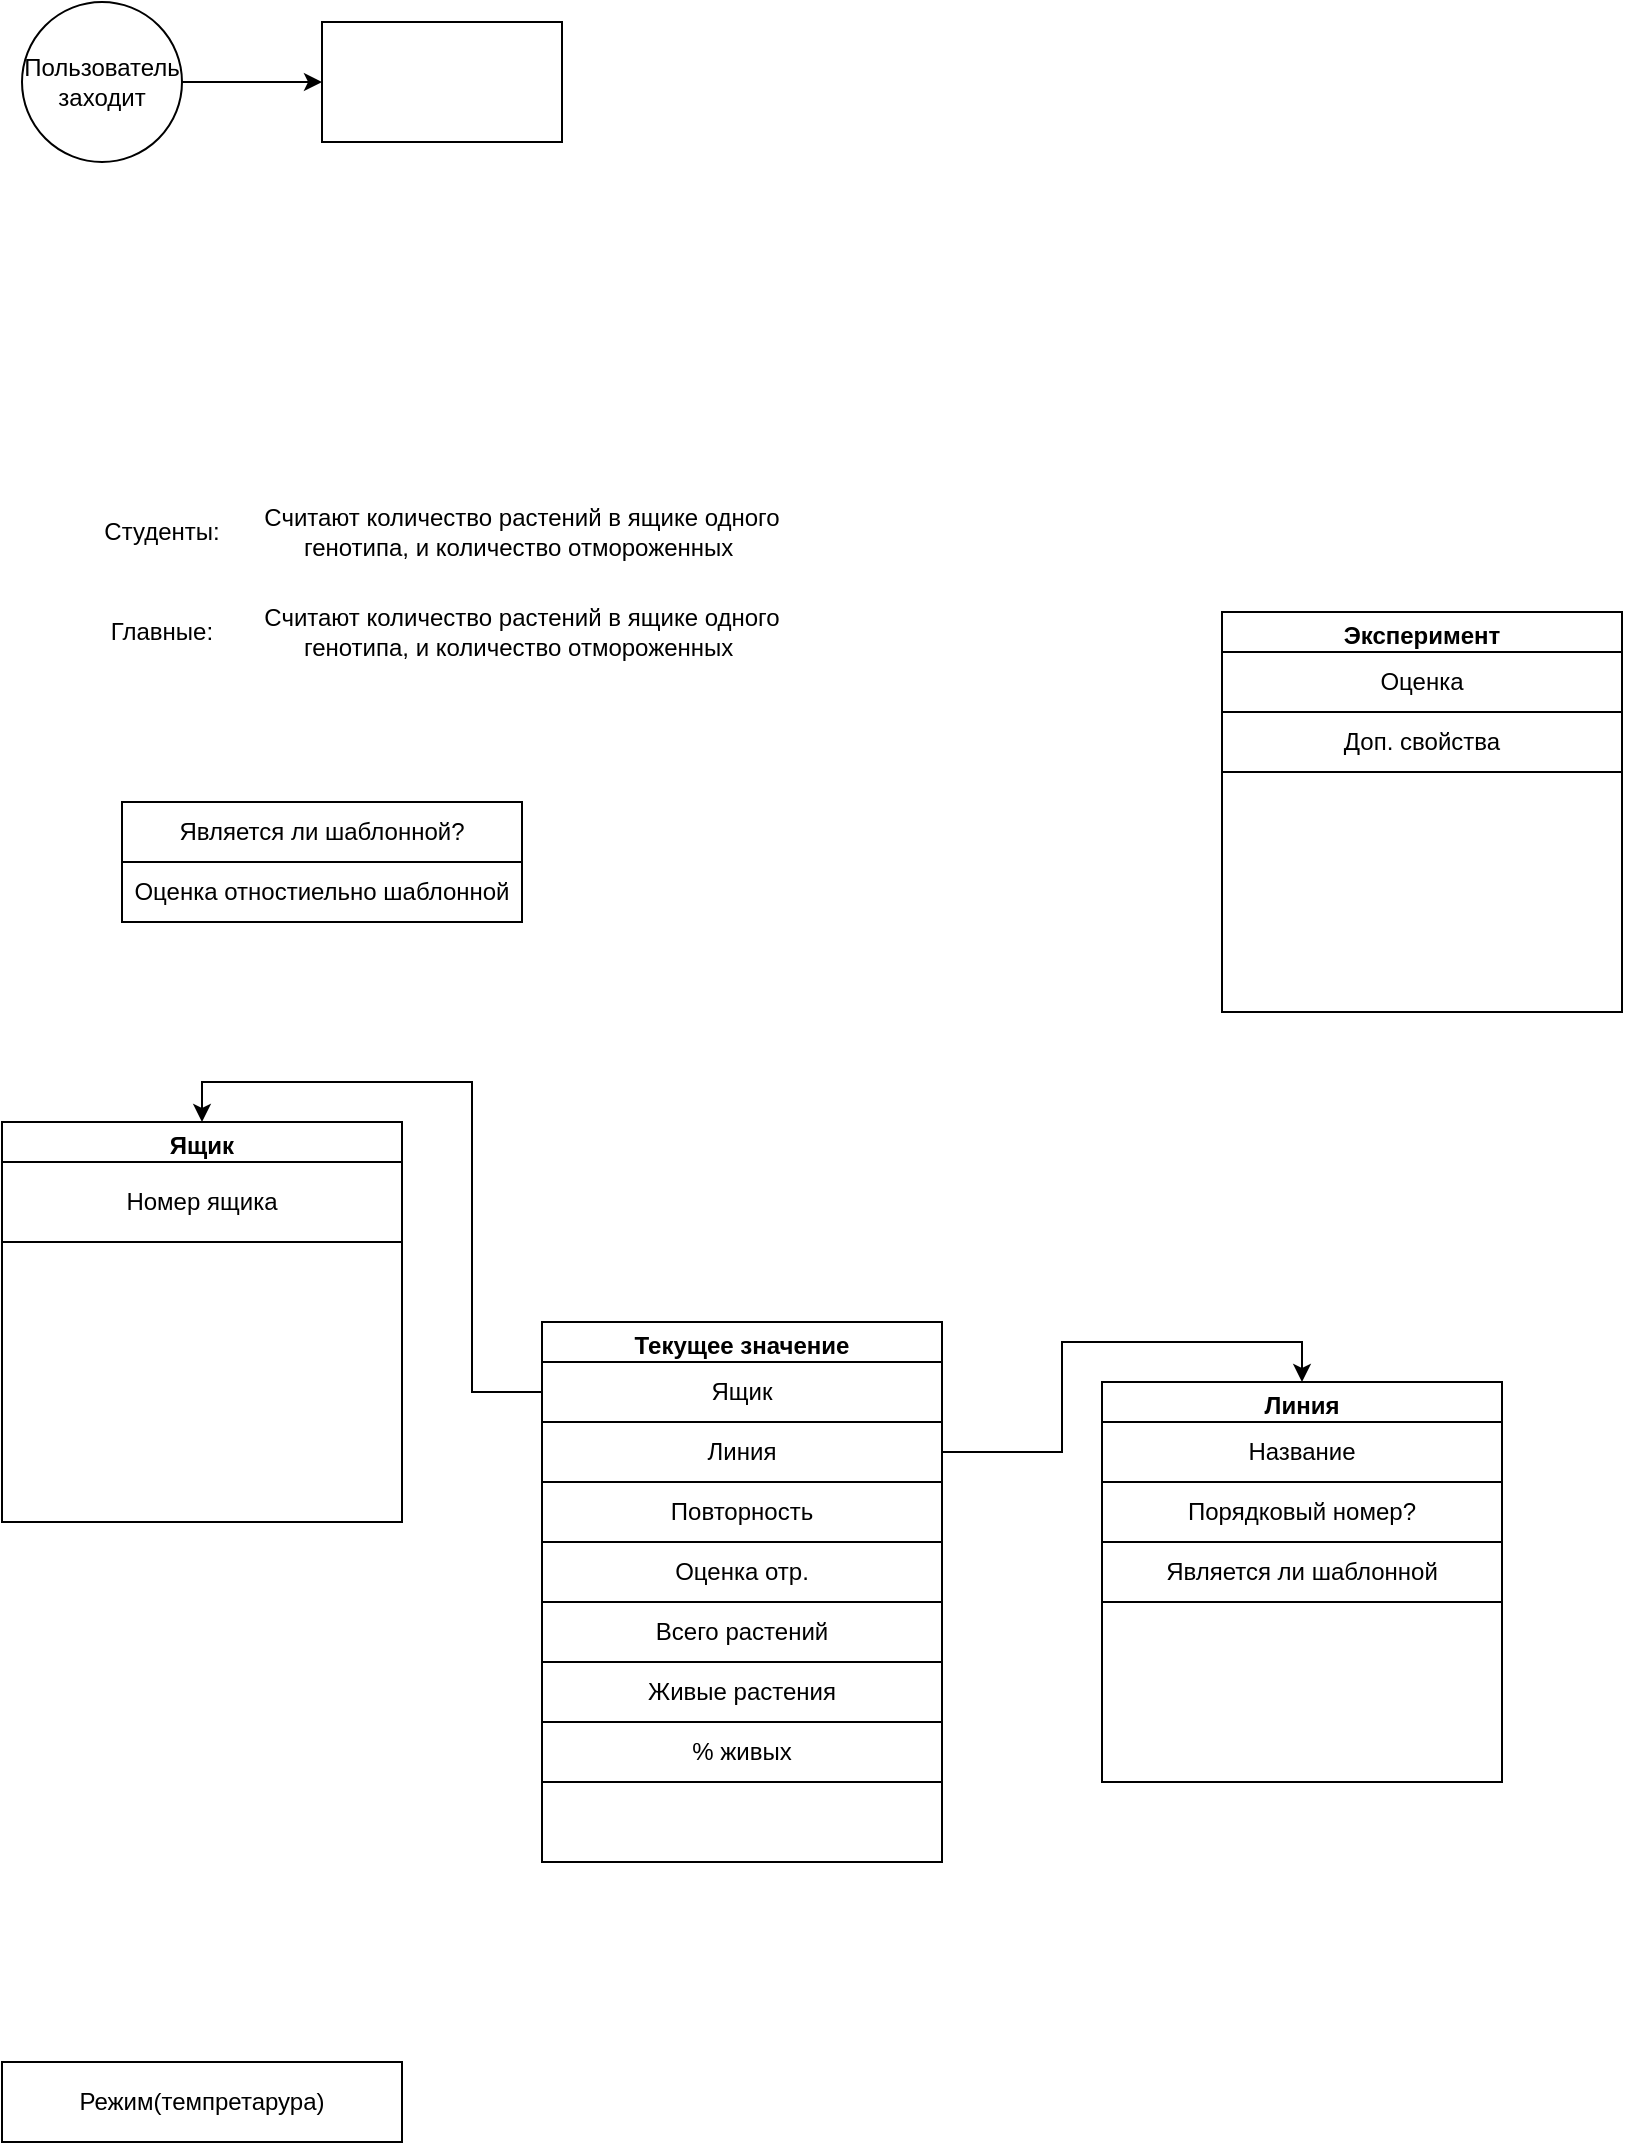 <mxfile version="23.0.2" type="github">
  <diagram name="Страница — 1" id="YAEtq28-chyO94Poa2OC">
    <mxGraphModel dx="1066" dy="672" grid="1" gridSize="10" guides="1" tooltips="1" connect="1" arrows="1" fold="1" page="1" pageScale="1" pageWidth="827" pageHeight="1169" math="0" shadow="0">
      <root>
        <mxCell id="0" />
        <mxCell id="1" parent="0" />
        <mxCell id="zbwAHKaqkKXnbk_BlWzs-1" value="" style="rounded=0;whiteSpace=wrap;html=1;" parent="1" vertex="1">
          <mxGeometry x="170" y="90" width="120" height="60" as="geometry" />
        </mxCell>
        <mxCell id="zbwAHKaqkKXnbk_BlWzs-2" value="Студенты:" style="text;html=1;strokeColor=none;fillColor=none;align=center;verticalAlign=middle;whiteSpace=wrap;rounded=0;" parent="1" vertex="1">
          <mxGeometry x="60" y="330" width="60" height="30" as="geometry" />
        </mxCell>
        <mxCell id="zbwAHKaqkKXnbk_BlWzs-3" value="Главные:" style="text;html=1;strokeColor=none;fillColor=none;align=center;verticalAlign=middle;whiteSpace=wrap;rounded=0;" parent="1" vertex="1">
          <mxGeometry x="60" y="380" width="60" height="30" as="geometry" />
        </mxCell>
        <mxCell id="zbwAHKaqkKXnbk_BlWzs-4" value="Считают количество растений в ящике одного генотипа, и количество отмороженных&amp;nbsp;" style="text;html=1;strokeColor=none;fillColor=none;align=center;verticalAlign=middle;whiteSpace=wrap;rounded=0;" parent="1" vertex="1">
          <mxGeometry x="120" y="330" width="300" height="30" as="geometry" />
        </mxCell>
        <mxCell id="zbwAHKaqkKXnbk_BlWzs-5" value="Считают количество растений в ящике одного генотипа, и количество отмороженных&amp;nbsp;" style="text;html=1;strokeColor=none;fillColor=none;align=center;verticalAlign=middle;whiteSpace=wrap;rounded=0;" parent="1" vertex="1">
          <mxGeometry x="120" y="380" width="300" height="30" as="geometry" />
        </mxCell>
        <mxCell id="zbwAHKaqkKXnbk_BlWzs-7" style="edgeStyle=orthogonalEdgeStyle;rounded=0;orthogonalLoop=1;jettySize=auto;html=1;entryX=0;entryY=0.5;entryDx=0;entryDy=0;" parent="1" source="zbwAHKaqkKXnbk_BlWzs-6" target="zbwAHKaqkKXnbk_BlWzs-1" edge="1">
          <mxGeometry relative="1" as="geometry" />
        </mxCell>
        <mxCell id="zbwAHKaqkKXnbk_BlWzs-6" value="Пользователь заходит" style="ellipse;whiteSpace=wrap;html=1;aspect=fixed;" parent="1" vertex="1">
          <mxGeometry x="20" y="80" width="80" height="80" as="geometry" />
        </mxCell>
        <mxCell id="zbwAHKaqkKXnbk_BlWzs-8" value="Ящик" style="swimlane;whiteSpace=wrap;html=1;" parent="1" vertex="1">
          <mxGeometry x="10" y="640" width="200" height="200" as="geometry" />
        </mxCell>
        <mxCell id="zbwAHKaqkKXnbk_BlWzs-41" value="Номер ящика" style="rounded=0;whiteSpace=wrap;html=1;" parent="zbwAHKaqkKXnbk_BlWzs-8" vertex="1">
          <mxGeometry y="20" width="200" height="40" as="geometry" />
        </mxCell>
        <mxCell id="zbwAHKaqkKXnbk_BlWzs-15" value="Линия" style="swimlane;whiteSpace=wrap;html=1;" parent="1" vertex="1">
          <mxGeometry x="560" y="770" width="200" height="200" as="geometry" />
        </mxCell>
        <mxCell id="zbwAHKaqkKXnbk_BlWzs-38" value="Название" style="rounded=0;whiteSpace=wrap;html=1;" parent="zbwAHKaqkKXnbk_BlWzs-15" vertex="1">
          <mxGeometry y="20" width="200" height="30" as="geometry" />
        </mxCell>
        <mxCell id="S7KA-RrN71qxMTI1jgzs-2" value="Порядковый номер?" style="rounded=0;whiteSpace=wrap;html=1;" vertex="1" parent="zbwAHKaqkKXnbk_BlWzs-15">
          <mxGeometry y="50" width="200" height="30" as="geometry" />
        </mxCell>
        <mxCell id="S7KA-RrN71qxMTI1jgzs-6" value="Является ли шаблонной" style="rounded=0;whiteSpace=wrap;html=1;" vertex="1" parent="zbwAHKaqkKXnbk_BlWzs-15">
          <mxGeometry y="80" width="200" height="30" as="geometry" />
        </mxCell>
        <mxCell id="zbwAHKaqkKXnbk_BlWzs-22" style="edgeStyle=orthogonalEdgeStyle;rounded=0;orthogonalLoop=1;jettySize=auto;html=1;exitX=0;exitY=0.5;exitDx=0;exitDy=0;entryX=0.5;entryY=0;entryDx=0;entryDy=0;" parent="1" source="zbwAHKaqkKXnbk_BlWzs-24" target="zbwAHKaqkKXnbk_BlWzs-8" edge="1">
          <mxGeometry relative="1" as="geometry" />
        </mxCell>
        <mxCell id="zbwAHKaqkKXnbk_BlWzs-23" style="edgeStyle=orthogonalEdgeStyle;rounded=0;orthogonalLoop=1;jettySize=auto;html=1;entryX=0.5;entryY=0;entryDx=0;entryDy=0;exitX=1;exitY=0.5;exitDx=0;exitDy=0;" parent="1" source="zbwAHKaqkKXnbk_BlWzs-25" target="zbwAHKaqkKXnbk_BlWzs-15" edge="1">
          <mxGeometry relative="1" as="geometry">
            <Array as="points">
              <mxPoint x="540" y="805" />
              <mxPoint x="540" y="750" />
              <mxPoint x="660" y="750" />
            </Array>
          </mxGeometry>
        </mxCell>
        <mxCell id="zbwAHKaqkKXnbk_BlWzs-21" value="Текущее значение" style="swimlane;whiteSpace=wrap;html=1;" parent="1" vertex="1">
          <mxGeometry x="280" y="740" width="200" height="270" as="geometry" />
        </mxCell>
        <mxCell id="zbwAHKaqkKXnbk_BlWzs-24" value="Ящик" style="rounded=0;whiteSpace=wrap;html=1;" parent="zbwAHKaqkKXnbk_BlWzs-21" vertex="1">
          <mxGeometry y="20" width="200" height="30" as="geometry" />
        </mxCell>
        <mxCell id="zbwAHKaqkKXnbk_BlWzs-25" value="Линия" style="rounded=0;whiteSpace=wrap;html=1;" parent="zbwAHKaqkKXnbk_BlWzs-21" vertex="1">
          <mxGeometry y="50" width="200" height="30" as="geometry" />
        </mxCell>
        <mxCell id="zbwAHKaqkKXnbk_BlWzs-26" value="Оценка отр." style="rounded=0;whiteSpace=wrap;html=1;" parent="zbwAHKaqkKXnbk_BlWzs-21" vertex="1">
          <mxGeometry y="110" width="200" height="30" as="geometry" />
        </mxCell>
        <mxCell id="zbwAHKaqkKXnbk_BlWzs-27" value="Всего растений" style="rounded=0;whiteSpace=wrap;html=1;" parent="zbwAHKaqkKXnbk_BlWzs-21" vertex="1">
          <mxGeometry y="140" width="200" height="30" as="geometry" />
        </mxCell>
        <mxCell id="zbwAHKaqkKXnbk_BlWzs-28" value="Живые растения" style="rounded=0;whiteSpace=wrap;html=1;" parent="zbwAHKaqkKXnbk_BlWzs-21" vertex="1">
          <mxGeometry y="170" width="200" height="30" as="geometry" />
        </mxCell>
        <mxCell id="zbwAHKaqkKXnbk_BlWzs-29" value="% живых" style="rounded=0;whiteSpace=wrap;html=1;" parent="zbwAHKaqkKXnbk_BlWzs-21" vertex="1">
          <mxGeometry y="200" width="200" height="30" as="geometry" />
        </mxCell>
        <mxCell id="zbwAHKaqkKXnbk_BlWzs-30" value="Повторность" style="rounded=0;whiteSpace=wrap;html=1;" parent="zbwAHKaqkKXnbk_BlWzs-21" vertex="1">
          <mxGeometry y="80" width="200" height="30" as="geometry" />
        </mxCell>
        <mxCell id="zbwAHKaqkKXnbk_BlWzs-44" value="Является ли шаблонной?" style="rounded=0;whiteSpace=wrap;html=1;" parent="1" vertex="1">
          <mxGeometry x="70" y="480" width="200" height="30" as="geometry" />
        </mxCell>
        <mxCell id="zbwAHKaqkKXnbk_BlWzs-45" value="Оценка отностиельно шаблонной" style="rounded=0;whiteSpace=wrap;html=1;" parent="1" vertex="1">
          <mxGeometry x="70" y="510" width="200" height="30" as="geometry" />
        </mxCell>
        <mxCell id="zbwAHKaqkKXnbk_BlWzs-37" value="Режим(темпретарура)" style="rounded=0;whiteSpace=wrap;html=1;" parent="1" vertex="1">
          <mxGeometry x="10" y="1110" width="200" height="40" as="geometry" />
        </mxCell>
        <mxCell id="S7KA-RrN71qxMTI1jgzs-4" value="Эксперимент" style="swimlane;whiteSpace=wrap;html=1;" vertex="1" parent="1">
          <mxGeometry x="620" y="385" width="200" height="200" as="geometry" />
        </mxCell>
        <mxCell id="zbwAHKaqkKXnbk_BlWzs-42" value="Оценка" style="rounded=0;whiteSpace=wrap;html=1;" parent="S7KA-RrN71qxMTI1jgzs-4" vertex="1">
          <mxGeometry y="20" width="200" height="30" as="geometry" />
        </mxCell>
        <mxCell id="zbwAHKaqkKXnbk_BlWzs-43" value="Доп. свойства" style="rounded=0;whiteSpace=wrap;html=1;" parent="S7KA-RrN71qxMTI1jgzs-4" vertex="1">
          <mxGeometry y="50" width="200" height="30" as="geometry" />
        </mxCell>
      </root>
    </mxGraphModel>
  </diagram>
</mxfile>
